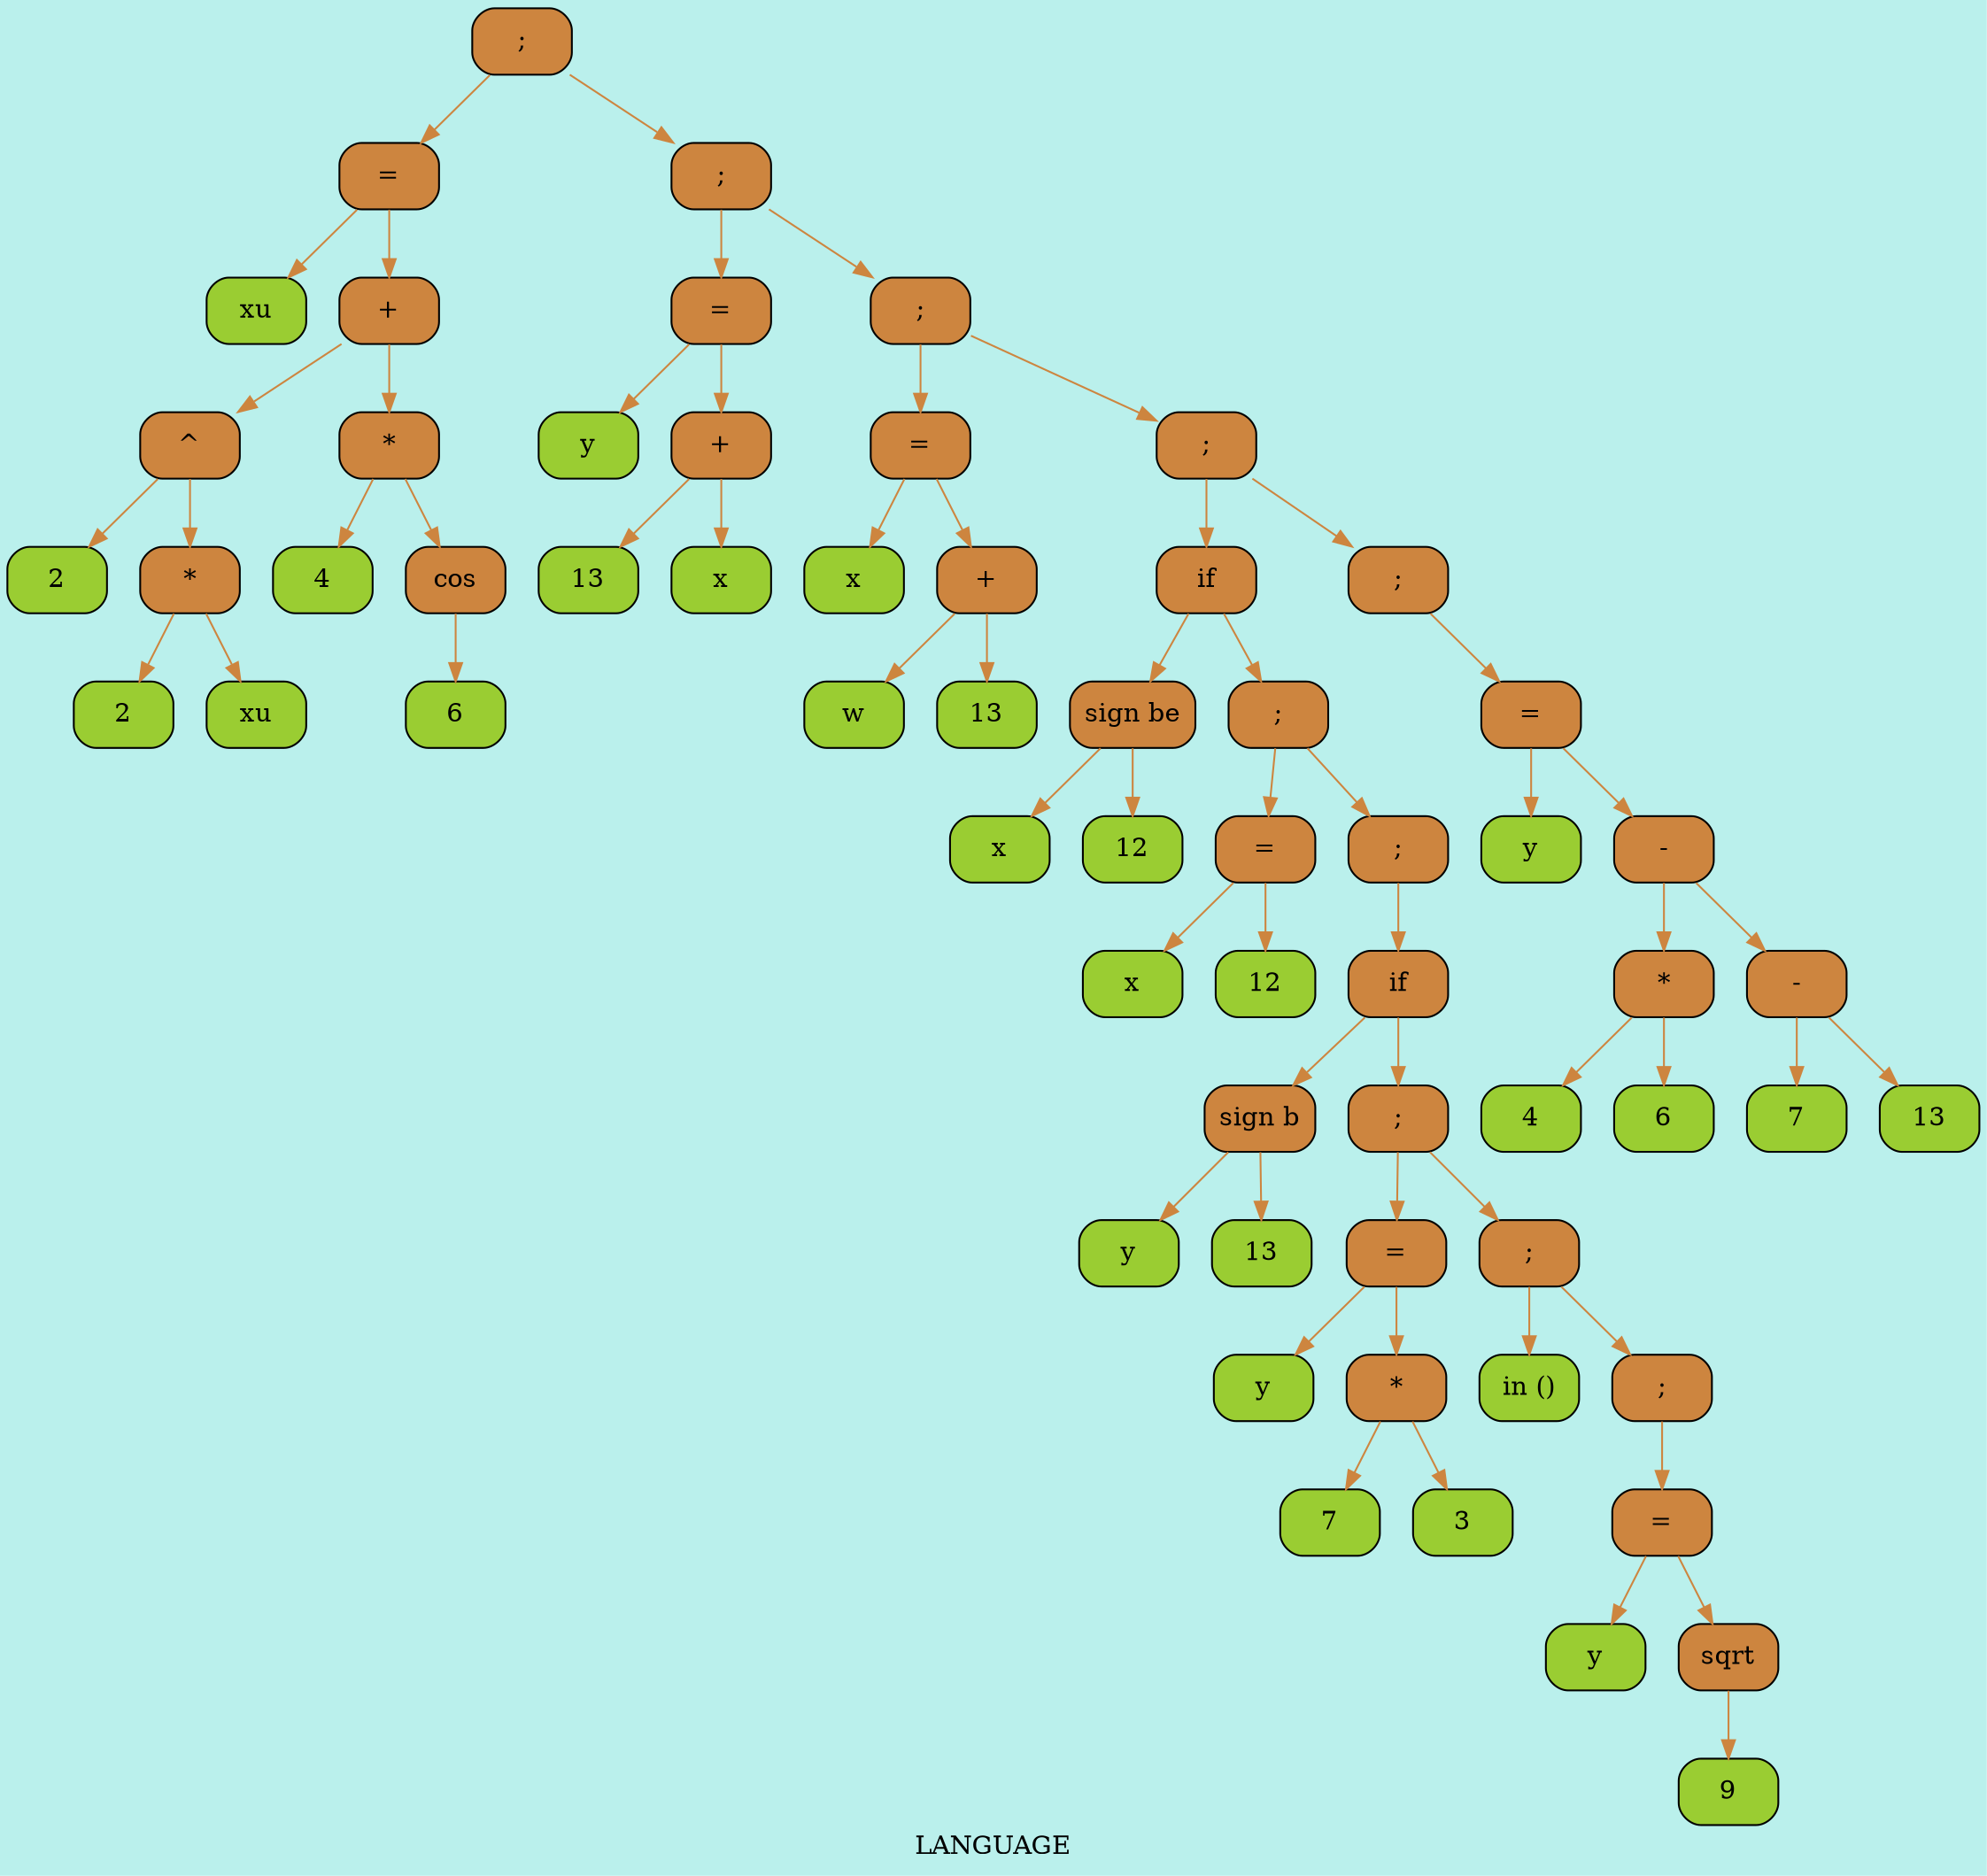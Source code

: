 digraph LANGUAGE{
label = < LANGUAGE >;
bgcolor = "#BAF0EC";
node [shape = record ];
edge [style = filled ];
 0 [shape = Mrecord, style = filled, fillcolor = Peru, label = ";" ];
 1 [shape = Mrecord, style = filled, fillcolor = Peru, label = "=" ];
 2 [shape = Mrecord, style = filled, fillcolor = YellowGreen, label = "xu" ];
 3 [shape = Mrecord, style = filled, fillcolor = Peru, label = "+" ];
 4 [shape = Mrecord, style = filled, fillcolor = Peru, label = "^" ];
 5 [shape = Mrecord, style = filled, fillcolor = YellowGreen, label = "2" ];
 6 [shape = Mrecord, style = filled, fillcolor = Peru, label = "*" ];
 7 [shape = Mrecord, style = filled, fillcolor = YellowGreen, label = "2" ];
 8 [shape = Mrecord, style = filled, fillcolor = YellowGreen, label = "xu" ];
 9 [shape = Mrecord, style = filled, fillcolor = Peru, label = "*" ];
 10 [shape = Mrecord, style = filled, fillcolor = YellowGreen, label = "4" ];
 11 [shape = Mrecord, style = filled, fillcolor = Peru, label = "cos" ];
 12 [shape = Mrecord, style = filled, fillcolor = YellowGreen, label = "6" ];
 13 [shape = Mrecord, style = filled, fillcolor = Peru, label = ";" ];
 14 [shape = Mrecord, style = filled, fillcolor = Peru, label = "=" ];
 15 [shape = Mrecord, style = filled, fillcolor = YellowGreen, label = "y" ];
 16 [shape = Mrecord, style = filled, fillcolor = Peru, label = "+" ];
 17 [shape = Mrecord, style = filled, fillcolor = YellowGreen, label = "13" ];
 18 [shape = Mrecord, style = filled, fillcolor = YellowGreen, label = "x" ];
 19 [shape = Mrecord, style = filled, fillcolor = Peru, label = ";" ];
 20 [shape = Mrecord, style = filled, fillcolor = Peru, label = "=" ];
 21 [shape = Mrecord, style = filled, fillcolor = YellowGreen, label = "x" ];
 22 [shape = Mrecord, style = filled, fillcolor = Peru, label = "+" ];
 23 [shape = Mrecord, style = filled, fillcolor = YellowGreen, label = "w" ];
 24 [shape = Mrecord, style = filled, fillcolor = YellowGreen, label = "13" ];
 25 [shape = Mrecord, style = filled, fillcolor = Peru, label = ";" ];
 26 [shape = Mrecord, style = filled, fillcolor = Peru, label = "if" ];
 27 [shape = Mrecord, style = filled, fillcolor = Peru, label = "sign be" ];
 28 [shape = Mrecord, style = filled, fillcolor = YellowGreen, label = "x" ];
 29 [shape = Mrecord, style = filled, fillcolor = YellowGreen, label = "12" ];
 30 [shape = Mrecord, style = filled, fillcolor = Peru, label = ";" ];
 31 [shape = Mrecord, style = filled, fillcolor = Peru, label = "=" ];
 32 [shape = Mrecord, style = filled, fillcolor = YellowGreen, label = "x" ];
 33 [shape = Mrecord, style = filled, fillcolor = YellowGreen, label = "12" ];
 34 [shape = Mrecord, style = filled, fillcolor = Peru, label = ";" ];
 35 [shape = Mrecord, style = filled, fillcolor = Peru, label = "if" ];
 36 [shape = Mrecord, style = filled, fillcolor = Peru, label = "sign b" ];
 37 [shape = Mrecord, style = filled, fillcolor = YellowGreen, label = "y" ];
 38 [shape = Mrecord, style = filled, fillcolor = YellowGreen, label = "13" ];
 39 [shape = Mrecord, style = filled, fillcolor = Peru, label = ";" ];
 40 [shape = Mrecord, style = filled, fillcolor = Peru, label = "=" ];
 41 [shape = Mrecord, style = filled, fillcolor = YellowGreen, label = "y" ];
 42 [shape = Mrecord, style = filled, fillcolor = Peru, label = "*" ];
 43 [shape = Mrecord, style = filled, fillcolor = YellowGreen, label = "7" ];
 44 [shape = Mrecord, style = filled, fillcolor = YellowGreen, label = "3" ];
 45 [shape = Mrecord, style = filled, fillcolor = Peru, label = ";" ];
 46 [shape = Mrecord, style = filled, fillcolor = YellowGreen, label = "in ()" ];
 47 [shape = Mrecord, style = filled, fillcolor = Peru, label = ";" ];
 48 [shape = Mrecord, style = filled, fillcolor = Peru, label = "=" ];
 49 [shape = Mrecord, style = filled, fillcolor = YellowGreen, label = "y" ];
 50 [shape = Mrecord, style = filled, fillcolor = Peru, label = "sqrt" ];
 51 [shape = Mrecord, style = filled, fillcolor = YellowGreen, label = "9" ];
 52 [shape = Mrecord, style = filled, fillcolor = Peru, label = ";" ];
 53 [shape = Mrecord, style = filled, fillcolor = Peru, label = "=" ];
 54 [shape = Mrecord, style = filled, fillcolor = YellowGreen, label = "y" ];
 55 [shape = Mrecord, style = filled, fillcolor = Peru, label = "-" ];
 56 [shape = Mrecord, style = filled, fillcolor = Peru, label = "*" ];
 57 [shape = Mrecord, style = filled, fillcolor = YellowGreen, label = "4" ];
 58 [shape = Mrecord, style = filled, fillcolor = YellowGreen, label = "6" ];
 59 [shape = Mrecord, style = filled, fillcolor = Peru, label = "-" ];
 60 [shape = Mrecord, style = filled, fillcolor = YellowGreen, label = "7" ];
 61 [shape = Mrecord, style = filled, fillcolor = YellowGreen, label = "13" ];
0 -> 1[ color = Peru ];
1 -> 2[ color = Peru ];
1 -> 3[ color = Peru ];
3 -> 4[ color = Peru ];
4 -> 5[ color = Peru ];
4 -> 6[ color = Peru ];
6 -> 7[ color = Peru ];
6 -> 8[ color = Peru ];
3 -> 9[ color = Peru ];
9 -> 10[ color = Peru ];
9 -> 11[ color = Peru ];
11 -> 12[ color = Peru ];
0 -> 13[ color = Peru ];
13 -> 14[ color = Peru ];
14 -> 15[ color = Peru ];
14 -> 16[ color = Peru ];
16 -> 17[ color = Peru ];
16 -> 18[ color = Peru ];
13 -> 19[ color = Peru ];
19 -> 20[ color = Peru ];
20 -> 21[ color = Peru ];
20 -> 22[ color = Peru ];
22 -> 23[ color = Peru ];
22 -> 24[ color = Peru ];
19 -> 25[ color = Peru ];
25 -> 26[ color = Peru ];
26 -> 27[ color = Peru ];
27 -> 28[ color = Peru ];
27 -> 29[ color = Peru ];
26 -> 30[ color = Peru ];
30 -> 31[ color = Peru ];
31 -> 32[ color = Peru ];
31 -> 33[ color = Peru ];
30 -> 34[ color = Peru ];
34 -> 35[ color = Peru ];
35 -> 36[ color = Peru ];
36 -> 37[ color = Peru ];
36 -> 38[ color = Peru ];
35 -> 39[ color = Peru ];
39 -> 40[ color = Peru ];
40 -> 41[ color = Peru ];
40 -> 42[ color = Peru ];
42 -> 43[ color = Peru ];
42 -> 44[ color = Peru ];
39 -> 45[ color = Peru ];
45 -> 46[ color = Peru ];
45 -> 47[ color = Peru ];
47 -> 48[ color = Peru ];
48 -> 49[ color = Peru ];
48 -> 50[ color = Peru ];
50 -> 51[ color = Peru ];
25 -> 52[ color = Peru ];
52 -> 53[ color = Peru ];
53 -> 54[ color = Peru ];
53 -> 55[ color = Peru ];
55 -> 56[ color = Peru ];
56 -> 57[ color = Peru ];
56 -> 58[ color = Peru ];
55 -> 59[ color = Peru ];
59 -> 60[ color = Peru ];
59 -> 61[ color = Peru ];
}